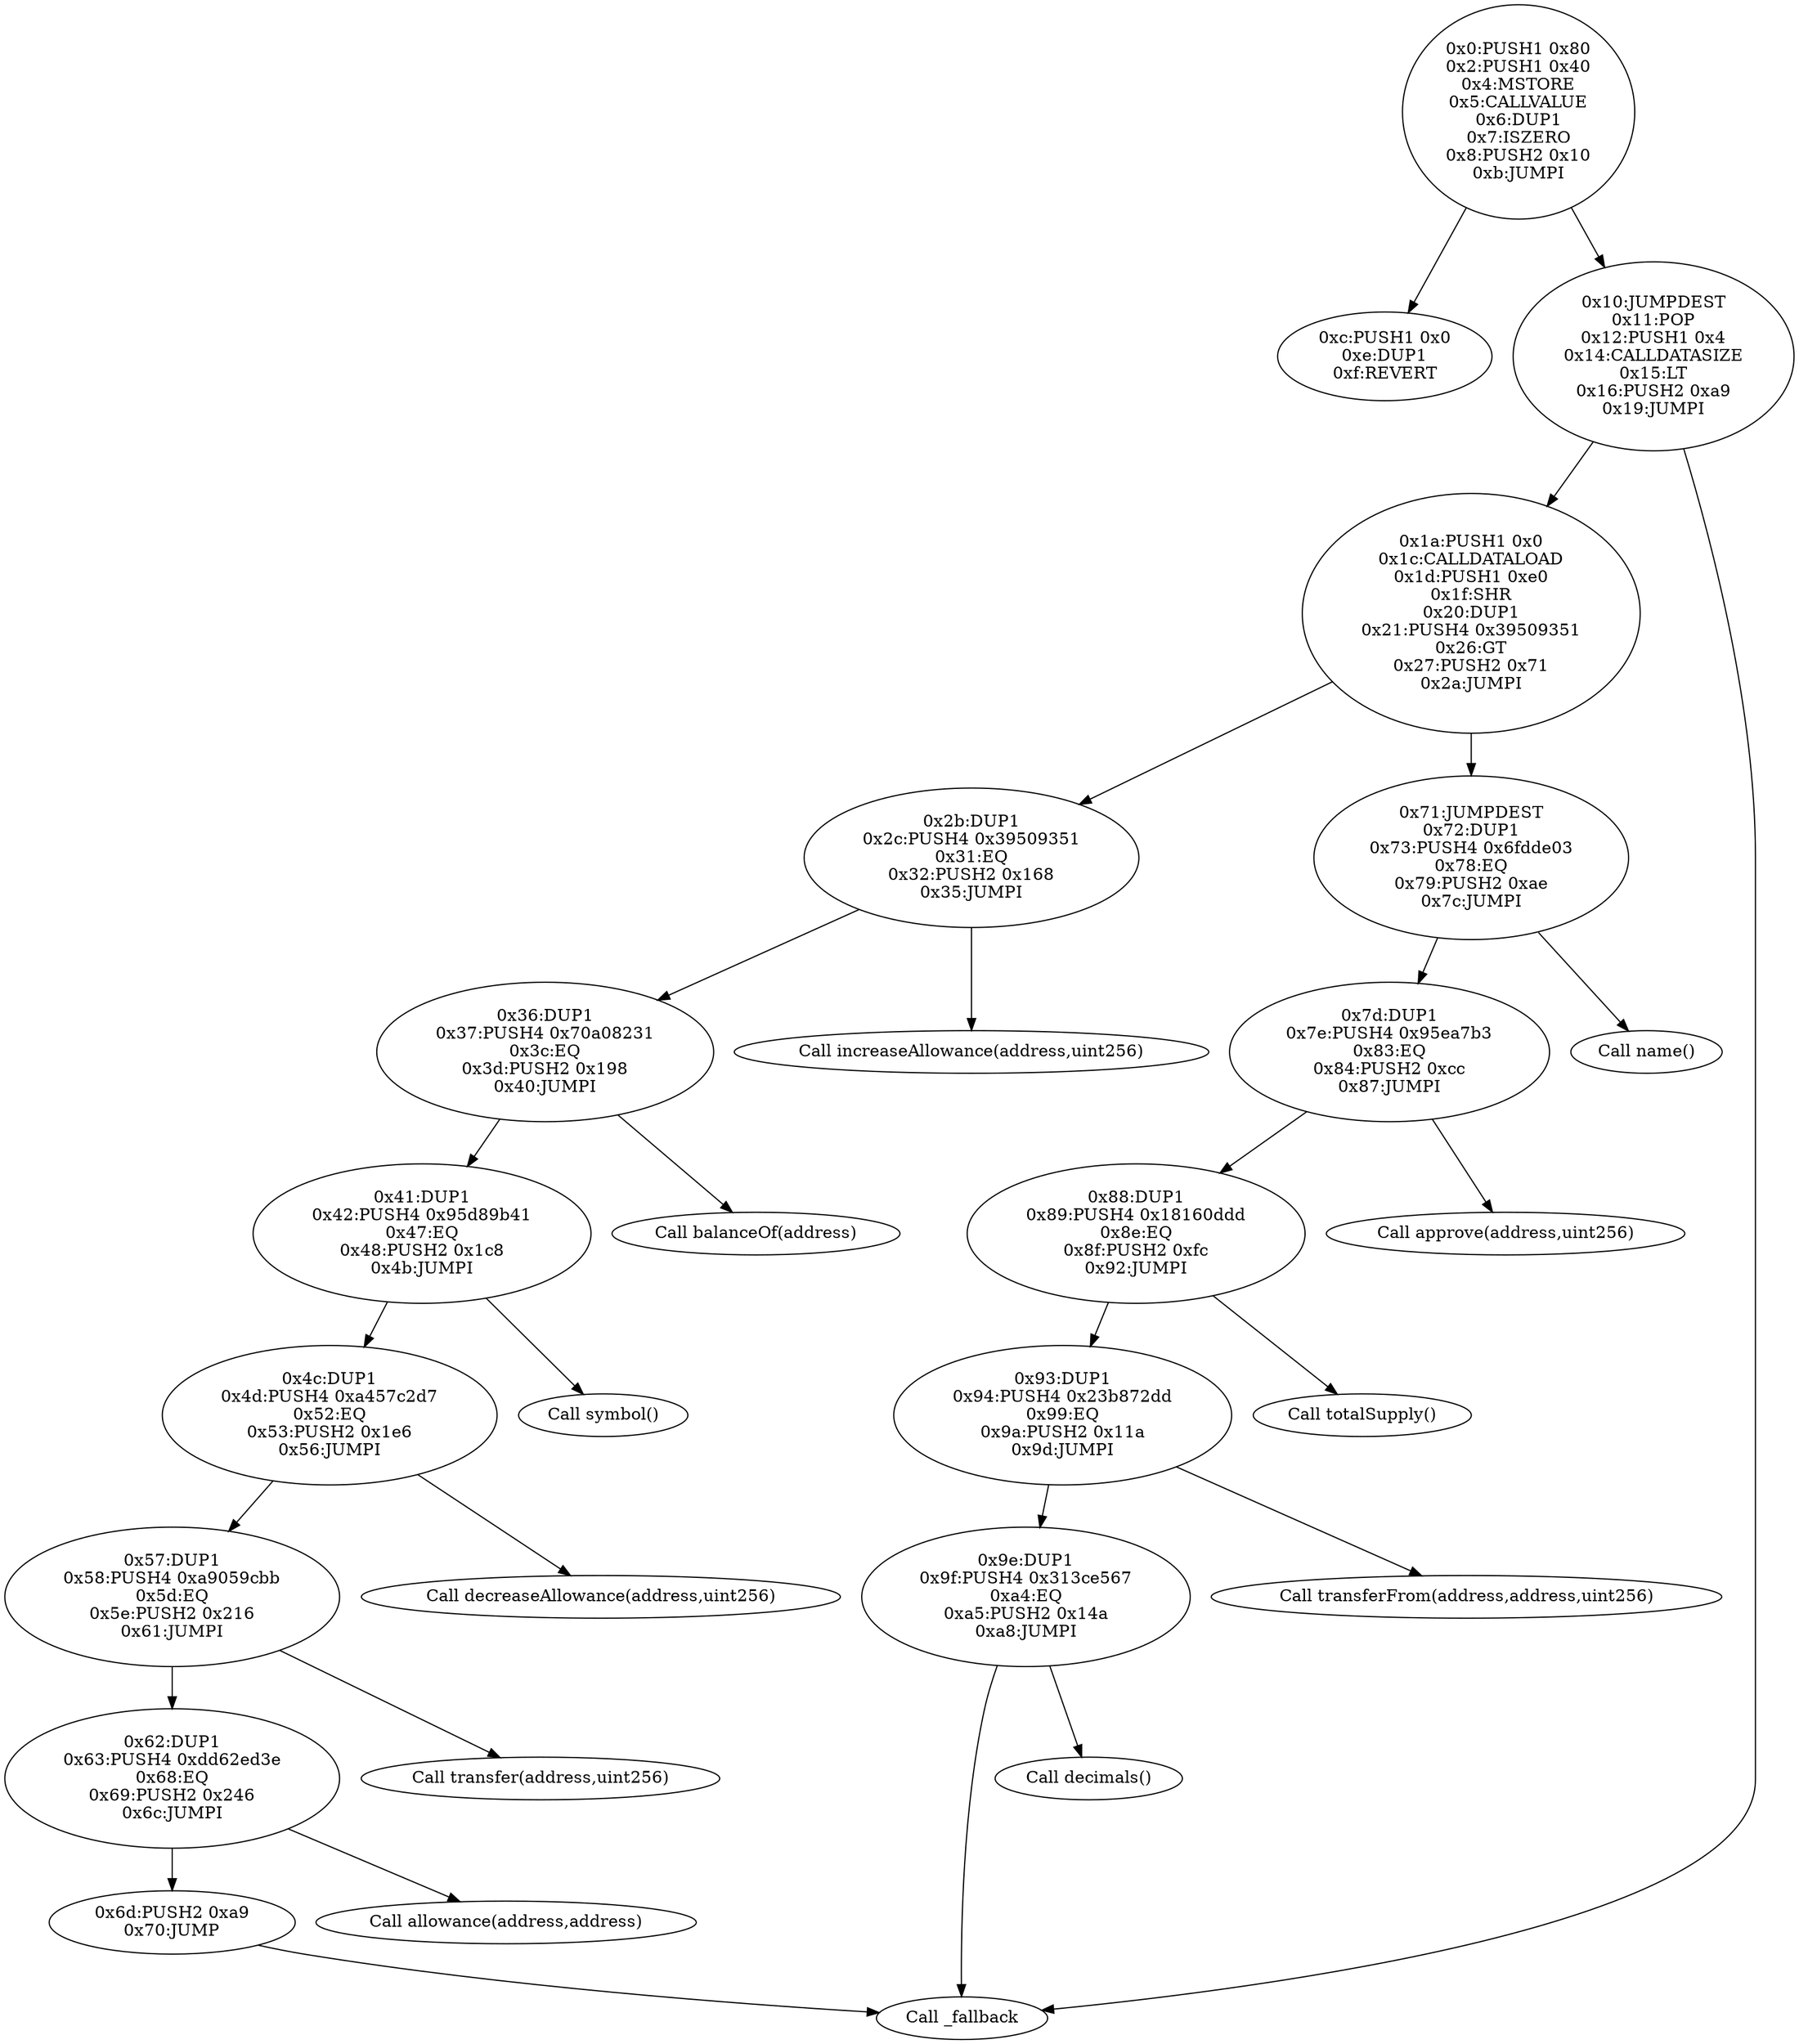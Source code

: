 digraph{
0[label="0x0:PUSH1 0x80
0x2:PUSH1 0x40
0x4:MSTORE
0x5:CALLVALUE
0x6:DUP1
0x7:ISZERO
0x8:PUSH2 0x10
0xb:JUMPI"]
0 -> 12
0 -> 16
12[label="0xc:PUSH1 0x0
0xe:DUP1
0xf:REVERT"]
16[label="0x10:JUMPDEST
0x11:POP
0x12:PUSH1 0x4
0x14:CALLDATASIZE
0x15:LT
0x16:PUSH2 0xa9
0x19:JUMPI"]
16 -> 26
16 -> 169
26[label="0x1a:PUSH1 0x0
0x1c:CALLDATALOAD
0x1d:PUSH1 0xe0
0x1f:SHR
0x20:DUP1
0x21:PUSH4 0x39509351
0x26:GT
0x27:PUSH2 0x71
0x2a:JUMPI"]
26 -> 43
26 -> 113
43[label="0x2b:DUP1
0x2c:PUSH4 0x39509351
0x31:EQ
0x32:PUSH2 0x168
0x35:JUMPI"]
43 -> 54
43 -> 360
54[label="0x36:DUP1
0x37:PUSH4 0x70a08231
0x3c:EQ
0x3d:PUSH2 0x198
0x40:JUMPI"]
54 -> 65
54 -> 408
65[label="0x41:DUP1
0x42:PUSH4 0x95d89b41
0x47:EQ
0x48:PUSH2 0x1c8
0x4b:JUMPI"]
65 -> 76
65 -> 456
76[label="0x4c:DUP1
0x4d:PUSH4 0xa457c2d7
0x52:EQ
0x53:PUSH2 0x1e6
0x56:JUMPI"]
76 -> 87
76 -> 486
87[label="0x57:DUP1
0x58:PUSH4 0xa9059cbb
0x5d:EQ
0x5e:PUSH2 0x216
0x61:JUMPI"]
87 -> 98
87 -> 534
98[label="0x62:DUP1
0x63:PUSH4 0xdd62ed3e
0x68:EQ
0x69:PUSH2 0x246
0x6c:JUMPI"]
98 -> 109
98 -> 582
109[label="0x6d:PUSH2 0xa9
0x70:JUMP"]
109 -> 169
113[label="0x71:JUMPDEST
0x72:DUP1
0x73:PUSH4 0x6fdde03
0x78:EQ
0x79:PUSH2 0xae
0x7c:JUMPI"]
113 -> 125
113 -> 174
125[label="0x7d:DUP1
0x7e:PUSH4 0x95ea7b3
0x83:EQ
0x84:PUSH2 0xcc
0x87:JUMPI"]
125 -> 136
125 -> 204
136[label="0x88:DUP1
0x89:PUSH4 0x18160ddd
0x8e:EQ
0x8f:PUSH2 0xfc
0x92:JUMPI"]
136 -> 147
136 -> 252
147[label="0x93:DUP1
0x94:PUSH4 0x23b872dd
0x99:EQ
0x9a:PUSH2 0x11a
0x9d:JUMPI"]
147 -> 158
147 -> 282
158[label="0x9e:DUP1
0x9f:PUSH4 0x313ce567
0xa4:EQ
0xa5:PUSH2 0x14a
0xa8:JUMPI"]
158 -> 169
158 -> 330
169[label="Call _fallback"]
174[label="Call name()"]
204[label="Call approve(address,uint256)"]
252[label="Call totalSupply()"]
282[label="Call transferFrom(address,address,uint256)"]
330[label="Call decimals()"]
360[label="Call increaseAllowance(address,uint256)"]
408[label="Call balanceOf(address)"]
456[label="Call symbol()"]
486[label="Call decreaseAllowance(address,uint256)"]
534[label="Call transfer(address,uint256)"]
582[label="Call allowance(address,address)"]

}